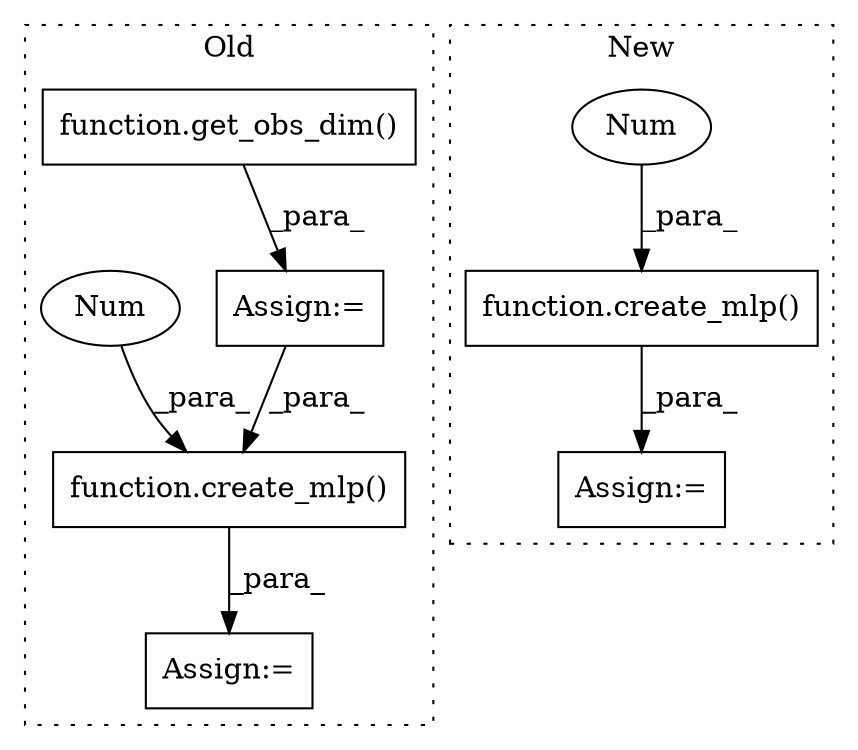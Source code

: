 digraph G {
subgraph cluster0 {
1 [label="function.create_mlp()" a="75" s="7340,7399" l="11,1" shape="box"];
3 [label="function.get_obs_dim()" a="75" s="7107,7141" l="12,1" shape="box"];
4 [label="Num" a="76" s="7373" l="1" shape="ellipse"];
6 [label="Assign:=" a="68" s="7104" l="3" shape="box"];
7 [label="Assign:=" a="68" s="7337" l="3" shape="box"];
label = "Old";
style="dotted";
}
subgraph cluster1 {
2 [label="function.create_mlp()" a="75" s="8374,8438" l="11,1" shape="box"];
5 [label="Num" a="76" s="8412" l="1" shape="ellipse"];
8 [label="Assign:=" a="68" s="8371" l="3" shape="box"];
label = "New";
style="dotted";
}
1 -> 7 [label="_para_"];
2 -> 8 [label="_para_"];
3 -> 6 [label="_para_"];
4 -> 1 [label="_para_"];
5 -> 2 [label="_para_"];
6 -> 1 [label="_para_"];
}